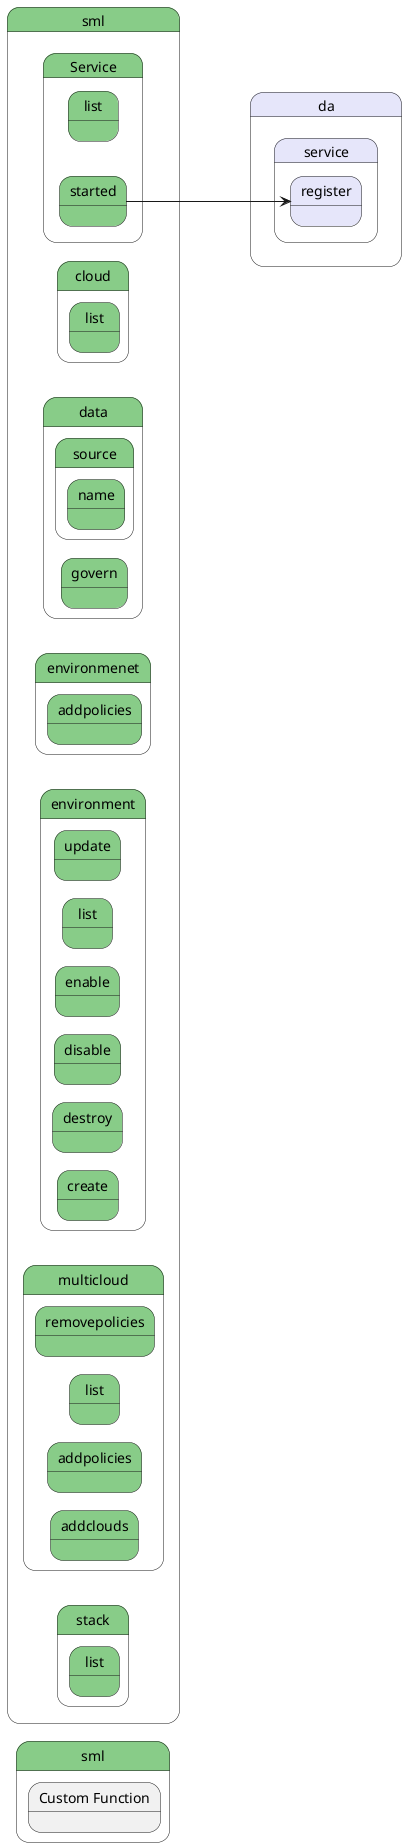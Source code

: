 @startuml
left to right direction


state "sml" as sml #88cc88 {
}


state "sml" as pstatename #88cc88 {
    state "Custom Function" as smlfunction {
    }
}

        state "sml" as sml #88cc88 {
state "cloud" as smlcloud #88cc88 {
state "list" as smlcloudlist #88cc88 {
}
}
}


        state "sml" as sml #88cc88 {
state "data" as smldata #88cc88 {
state "govern" as smldatagovern #88cc88 {
}
}
}


        state "sml" as sml #88cc88 {
state "data" as smldata #88cc88 {
state "source" as smldatasource #88cc88 {
state "name" as smldatasourcename #88cc88 {
}
}
}
}


        state "sml" as sml #88cc88 {
state "environmenet" as smlenvironmenet #88cc88 {
state "addpolicies" as smlenvironmenetaddpolicies #88cc88 {
}
}
}


        state "sml" as sml #88cc88 {
state "environment" as smlenvironment #88cc88 {
state "create" as smlenvironmentcreate #88cc88 {
}
}
}


        state "sml" as sml #88cc88 {
state "environment" as smlenvironment #88cc88 {
state "destroy" as smlenvironmentdestroy #88cc88 {
}
}
}


        state "sml" as sml #88cc88 {
state "environment" as smlenvironment #88cc88 {
state "disable" as smlenvironmentdisable #88cc88 {
}
}
}


        state "sml" as sml #88cc88 {
state "environment" as smlenvironment #88cc88 {
state "enable" as smlenvironmentenable #88cc88 {
}
}
}


        state "sml" as sml #88cc88 {
state "environment" as smlenvironment #88cc88 {
state "list" as smlenvironmentlist #88cc88 {
}
}
}


        state "sml" as sml #88cc88 {
state "environment" as smlenvironment #88cc88 {
state "update" as smlenvironmentupdate #88cc88 {
}
}
}


        state "sml" as sml #88cc88 {
state "multicloud" as smlmulticloud #88cc88 {
state "addclouds" as smlmulticloudaddclouds #88cc88 {
}
}
}


        state "sml" as sml #88cc88 {
state "multicloud" as smlmulticloud #88cc88 {
state "addpolicies" as smlmulticloudaddpolicies #88cc88 {
}
}
}


        state "sml" as sml #88cc88 {
state "multicloud" as smlmulticloud #88cc88 {
state "list" as smlmulticloudlist #88cc88 {
}
}
}


        state "sml" as sml #88cc88 {
state "multicloud" as smlmulticloud #88cc88 {
state "removepolicies" as smlmulticloudremovepolicies #88cc88 {
}
}
}


        state "sml" as sml #88cc88 {
state "service" as smlservice #88cc88 {
state "list" as smlservicelist #88cc88 {
}
}
}


        state "sml" as sml #88cc88 {
state "stack" as smlstack #88cc88 {
state "list" as smlstacklist #88cc88 {
}
}
}





    state "sml" as sml #88cc88 {
state "Service" as smlservice #88cc88 {
state "started" as smlservicestarted #88cc88 {
}
}
}

    state "da" as da #lavender {
state "service" as daservice #lavender {
state "register" as daserviceregister #lavender {
}
}
}

        smlservicestarted ---> daserviceregister
       

@enduml
